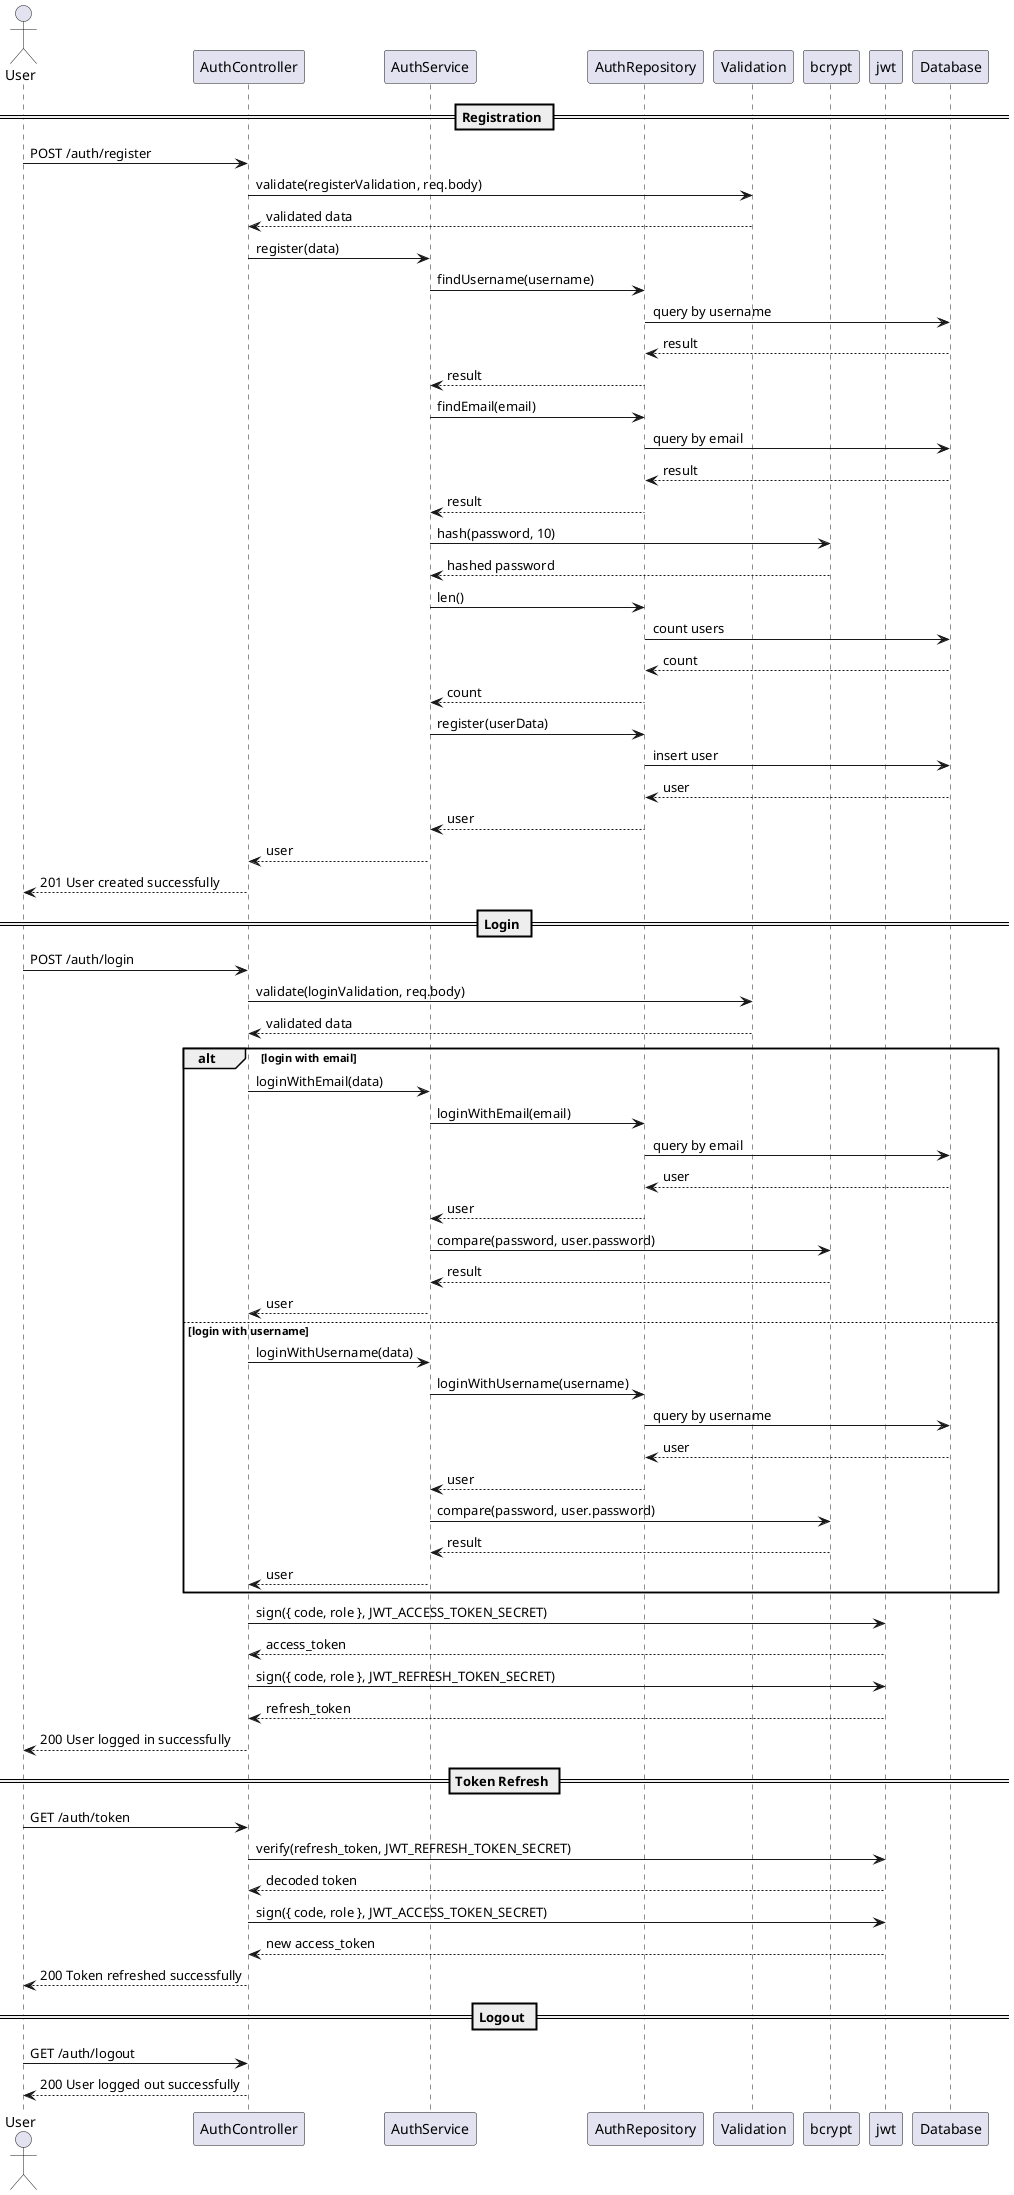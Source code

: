 @startuml
actor User
participant "AuthController" as AC
participant "AuthService" as AS
participant "AuthRepository" as AR
participant "Validation" as V
participant "bcrypt" as B
participant "jwt" as J
participant "Database" as DB

== Registration ==
User -> AC: POST /auth/register
AC -> V: validate(registerValidation, req.body)
V --> AC: validated data
AC -> AS: register(data)
AS -> AR: findUsername(username)
AR -> DB: query by username
DB --> AR: result
AR --> AS: result
AS -> AR: findEmail(email)
AR -> DB: query by email
DB --> AR: result
AR --> AS: result
AS -> B: hash(password, 10)
B --> AS: hashed password
AS -> AR: len()
AR -> DB: count users
DB --> AR: count
AR --> AS: count
AS -> AR: register(userData)
AR -> DB: insert user
DB --> AR: user
AR --> AS: user
AS --> AC: user
AC --> User: 201 User created successfully

== Login ==
User -> AC: POST /auth/login
AC -> V: validate(loginValidation, req.body)
V --> AC: validated data
alt login with email
    AC -> AS: loginWithEmail(data)
    AS -> AR: loginWithEmail(email)
    AR -> DB: query by email
    DB --> AR: user
    AR --> AS: user
    AS -> B: compare(password, user.password)
    B --> AS: result
    AS --> AC: user
else login with username
    AC -> AS: loginWithUsername(data)
    AS -> AR: loginWithUsername(username)
    AR -> DB: query by username
    DB --> AR: user
    AR --> AS: user
    AS -> B: compare(password, user.password)
    B --> AS: result
    AS --> AC: user
end
AC -> J: sign({ code, role }, JWT_ACCESS_TOKEN_SECRET)
J --> AC: access_token
AC -> J: sign({ code, role }, JWT_REFRESH_TOKEN_SECRET)
J --> AC: refresh_token
AC --> User: 200 User logged in successfully

== Token Refresh ==
User -> AC: GET /auth/token
AC -> J: verify(refresh_token, JWT_REFRESH_TOKEN_SECRET)
J --> AC: decoded token
AC -> J: sign({ code, role }, JWT_ACCESS_TOKEN_SECRET)
J --> AC: new access_token
AC --> User: 200 Token refreshed successfully

== Logout ==
User -> AC: GET /auth/logout
AC --> User: 200 User logged out successfully

@enduml

